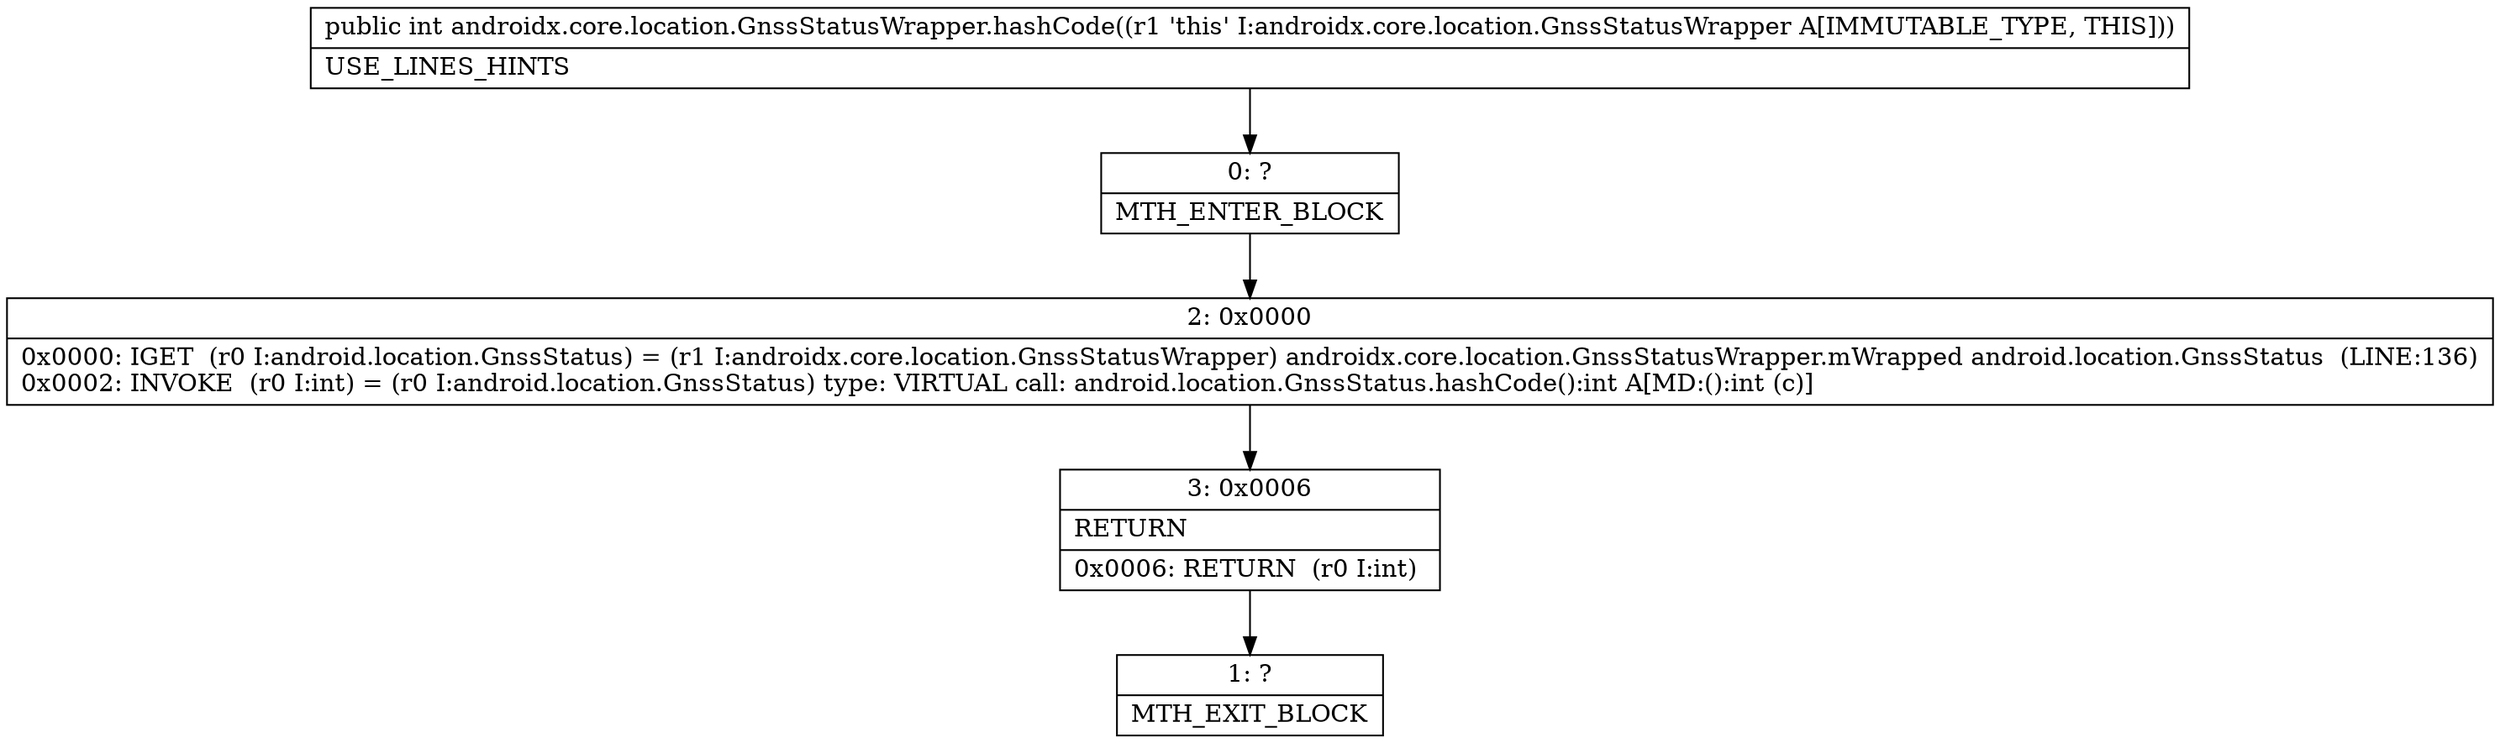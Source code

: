 digraph "CFG forandroidx.core.location.GnssStatusWrapper.hashCode()I" {
Node_0 [shape=record,label="{0\:\ ?|MTH_ENTER_BLOCK\l}"];
Node_2 [shape=record,label="{2\:\ 0x0000|0x0000: IGET  (r0 I:android.location.GnssStatus) = (r1 I:androidx.core.location.GnssStatusWrapper) androidx.core.location.GnssStatusWrapper.mWrapped android.location.GnssStatus  (LINE:136)\l0x0002: INVOKE  (r0 I:int) = (r0 I:android.location.GnssStatus) type: VIRTUAL call: android.location.GnssStatus.hashCode():int A[MD:():int (c)]\l}"];
Node_3 [shape=record,label="{3\:\ 0x0006|RETURN\l|0x0006: RETURN  (r0 I:int) \l}"];
Node_1 [shape=record,label="{1\:\ ?|MTH_EXIT_BLOCK\l}"];
MethodNode[shape=record,label="{public int androidx.core.location.GnssStatusWrapper.hashCode((r1 'this' I:androidx.core.location.GnssStatusWrapper A[IMMUTABLE_TYPE, THIS]))  | USE_LINES_HINTS\l}"];
MethodNode -> Node_0;Node_0 -> Node_2;
Node_2 -> Node_3;
Node_3 -> Node_1;
}


